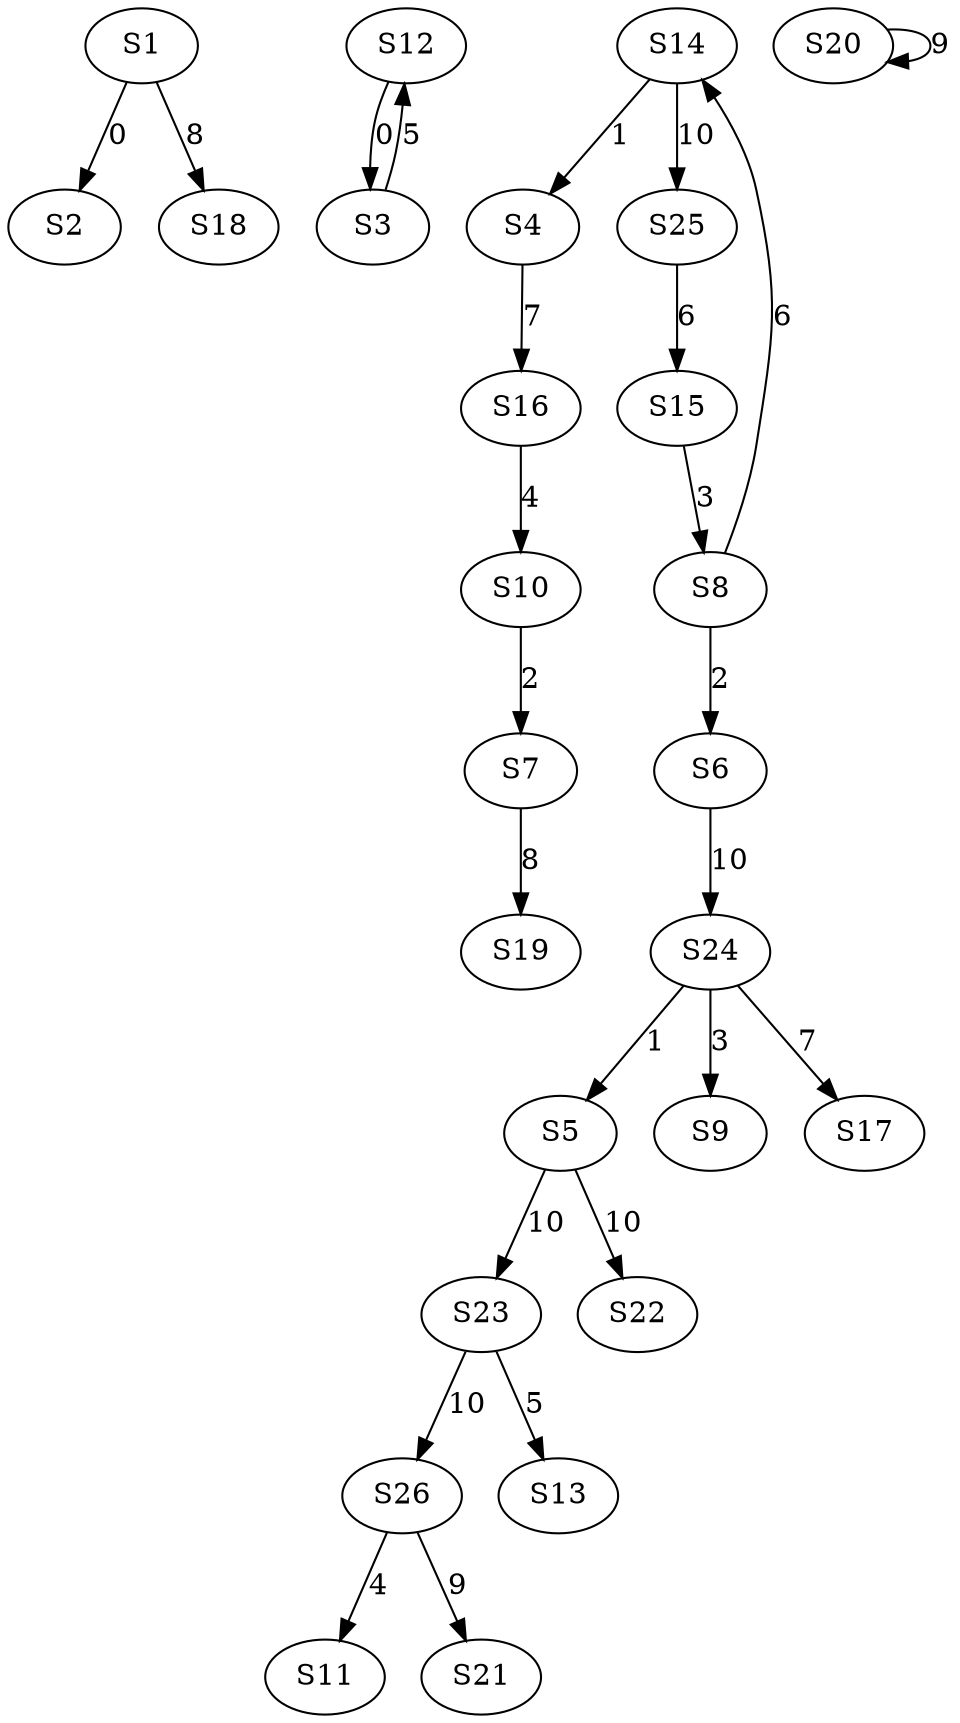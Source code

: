 strict digraph {
	S1 -> S2 [ label = 0 ];
	S12 -> S3 [ label = 0 ];
	S14 -> S4 [ label = 1 ];
	S24 -> S5 [ label = 1 ];
	S8 -> S6 [ label = 2 ];
	S10 -> S7 [ label = 2 ];
	S15 -> S8 [ label = 3 ];
	S24 -> S9 [ label = 3 ];
	S16 -> S10 [ label = 4 ];
	S26 -> S11 [ label = 4 ];
	S3 -> S12 [ label = 5 ];
	S23 -> S13 [ label = 5 ];
	S8 -> S14 [ label = 6 ];
	S25 -> S15 [ label = 6 ];
	S4 -> S16 [ label = 7 ];
	S24 -> S17 [ label = 7 ];
	S1 -> S18 [ label = 8 ];
	S7 -> S19 [ label = 8 ];
	S20 -> S20 [ label = 9 ];
	S26 -> S21 [ label = 9 ];
	S5 -> S22 [ label = 10 ];
	S5 -> S23 [ label = 10 ];
	S6 -> S24 [ label = 10 ];
	S14 -> S25 [ label = 10 ];
	S23 -> S26 [ label = 10 ];
}